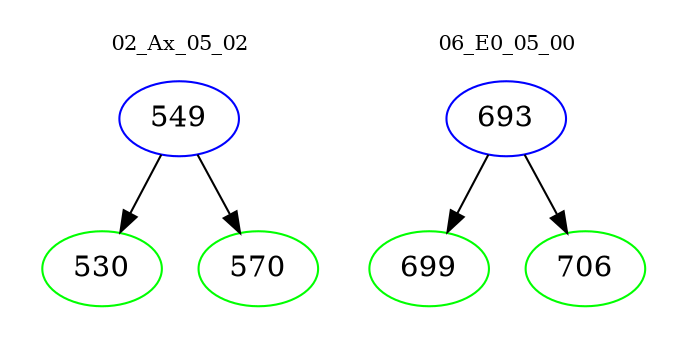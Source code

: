 digraph{
subgraph cluster_0 {
color = white
label = "02_Ax_05_02";
fontsize=10;
T0_549 [label="549", color="blue"]
T0_549 -> T0_530 [color="black"]
T0_530 [label="530", color="green"]
T0_549 -> T0_570 [color="black"]
T0_570 [label="570", color="green"]
}
subgraph cluster_1 {
color = white
label = "06_E0_05_00";
fontsize=10;
T1_693 [label="693", color="blue"]
T1_693 -> T1_699 [color="black"]
T1_699 [label="699", color="green"]
T1_693 -> T1_706 [color="black"]
T1_706 [label="706", color="green"]
}
}
